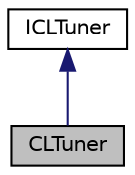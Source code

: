 digraph "CLTuner"
{
 // LATEX_PDF_SIZE
  edge [fontname="Helvetica",fontsize="10",labelfontname="Helvetica",labelfontsize="10"];
  node [fontname="Helvetica",fontsize="10",shape=record];
  Node1 [label="CLTuner",height=0.2,width=0.4,color="black", fillcolor="grey75", style="filled", fontcolor="black",tooltip="Basic implementation of the OpenCL tuner interface."];
  Node2 -> Node1 [dir="back",color="midnightblue",fontsize="10",style="solid",fontname="Helvetica"];
  Node2 [label="ICLTuner",height=0.2,width=0.4,color="black", fillcolor="white", style="filled",URL="$classarm__compute_1_1_i_c_l_tuner.xhtml",tooltip="Basic interface for tuning the OpenCL kernels."];
}

